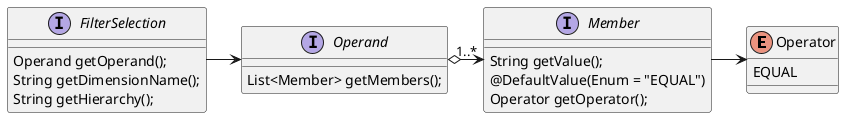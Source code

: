 @startuml

enum Operator {
	EQUAL
}

interface Member {
	String getValue();
    @DefaultValue(Enum = "EQUAL")
	Operator getOperator();
}

interface Operand {
	
	List<Member> getMembers();
}

interface FilterSelection {

	Operand getOperand();
	
	String getDimensionName();
	String getHierarchy();
}

FilterSelection -> Operand
Member -> Operator
Operand o-> "1..*" Member
@enduml